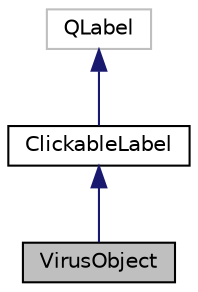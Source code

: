 digraph "VirusObject"
{
  edge [fontname="Helvetica",fontsize="10",labelfontname="Helvetica",labelfontsize="10"];
  node [fontname="Helvetica",fontsize="10",shape=record];
  Node3 [label="VirusObject",height=0.2,width=0.4,color="black", fillcolor="grey75", style="filled", fontcolor="black"];
  Node4 -> Node3 [dir="back",color="midnightblue",fontsize="10",style="solid"];
  Node4 [label="ClickableLabel",height=0.2,width=0.4,color="black", fillcolor="white", style="filled",URL="$classClickableLabel.html",tooltip="The ClickableLabel class. inherits from QLabel but with signal clicked to be emitted on mousePressEve..."];
  Node5 -> Node4 [dir="back",color="midnightblue",fontsize="10",style="solid"];
  Node5 [label="QLabel",height=0.2,width=0.4,color="grey75", fillcolor="white", style="filled"];
}
